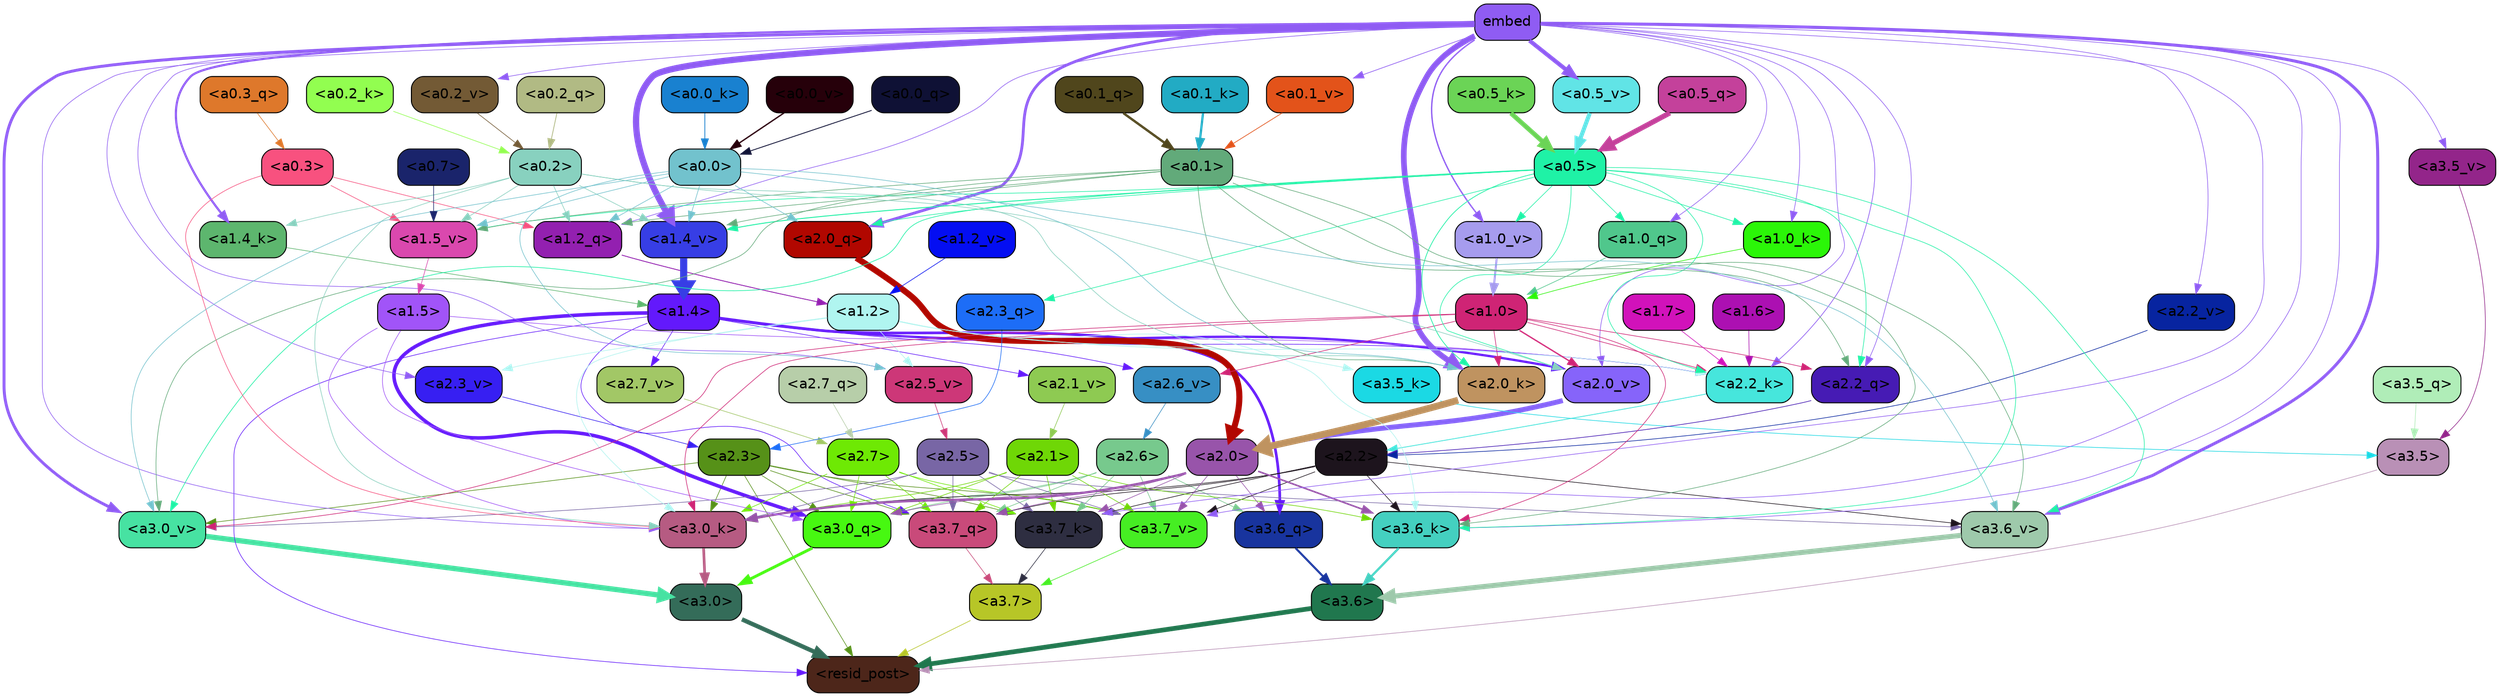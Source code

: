 strict digraph "" {
	graph [bgcolor=transparent,
		layout=dot,
		overlap=false,
		splines=true
	];
	"<a3.7>"	[color=black,
		fillcolor="#b7c627",
		fontname=Helvetica,
		shape=box,
		style="filled, rounded"];
	"<resid_post>"	[color=black,
		fillcolor="#4d261a",
		fontname=Helvetica,
		shape=box,
		style="filled, rounded"];
	"<a3.7>" -> "<resid_post>"	[color="#b7c627",
		penwidth=0.6];
	"<a3.6>"	[color=black,
		fillcolor="#20774e",
		fontname=Helvetica,
		shape=box,
		style="filled, rounded"];
	"<a3.6>" -> "<resid_post>"	[color="#20774e",
		penwidth=4.6696330308914185];
	"<a3.5>"	[color=black,
		fillcolor="#b990b6",
		fontname=Helvetica,
		shape=box,
		style="filled, rounded"];
	"<a3.5>" -> "<resid_post>"	[color="#b990b6",
		penwidth=0.6];
	"<a3.0>"	[color=black,
		fillcolor="#346c59",
		fontname=Helvetica,
		shape=box,
		style="filled, rounded"];
	"<a3.0>" -> "<resid_post>"	[color="#346c59",
		penwidth=4.282557368278503];
	"<a2.3>"	[color=black,
		fillcolor="#569118",
		fontname=Helvetica,
		shape=box,
		style="filled, rounded"];
	"<a2.3>" -> "<resid_post>"	[color="#569118",
		penwidth=0.6];
	"<a3.7_q>"	[color=black,
		fillcolor="#c94a7a",
		fontname=Helvetica,
		shape=box,
		style="filled, rounded"];
	"<a2.3>" -> "<a3.7_q>"	[color="#569118",
		penwidth=0.6];
	"<a3.0_q>"	[color=black,
		fillcolor="#47f811",
		fontname=Helvetica,
		shape=box,
		style="filled, rounded"];
	"<a2.3>" -> "<a3.0_q>"	[color="#569118",
		penwidth=0.6];
	"<a3.7_k>"	[color=black,
		fillcolor="#2e2e41",
		fontname=Helvetica,
		shape=box,
		style="filled, rounded"];
	"<a2.3>" -> "<a3.7_k>"	[color="#569118",
		penwidth=0.6];
	"<a3.0_k>"	[color=black,
		fillcolor="#b65b82",
		fontname=Helvetica,
		shape=box,
		style="filled, rounded"];
	"<a2.3>" -> "<a3.0_k>"	[color="#569118",
		penwidth=0.6];
	"<a3.7_v>"	[color=black,
		fillcolor="#46ee23",
		fontname=Helvetica,
		shape=box,
		style="filled, rounded"];
	"<a2.3>" -> "<a3.7_v>"	[color="#569118",
		penwidth=0.6];
	"<a3.0_v>"	[color=black,
		fillcolor="#47e2a2",
		fontname=Helvetica,
		shape=box,
		style="filled, rounded"];
	"<a2.3>" -> "<a3.0_v>"	[color="#569118",
		penwidth=0.6];
	"<a1.4>"	[color=black,
		fillcolor="#6319fc",
		fontname=Helvetica,
		shape=box,
		style="filled, rounded"];
	"<a1.4>" -> "<resid_post>"	[color="#6319fc",
		penwidth=0.6];
	"<a1.4>" -> "<a3.7_q>"	[color="#6319fc",
		penwidth=0.6];
	"<a3.6_q>"	[color=black,
		fillcolor="#18349e",
		fontname=Helvetica,
		shape=box,
		style="filled, rounded"];
	"<a1.4>" -> "<a3.6_q>"	[color="#6319fc",
		penwidth=2.6073555648326874];
	"<a1.4>" -> "<a3.0_q>"	[color="#6319fc",
		penwidth=3.4971605762839317];
	"<a2.2_k>"	[color=black,
		fillcolor="#46e6dc",
		fontname=Helvetica,
		shape=box,
		style="filled, rounded"];
	"<a1.4>" -> "<a2.2_k>"	[color="#6319fc",
		penwidth=0.6];
	"<a2.7_v>"	[color=black,
		fillcolor="#a2c766",
		fontname=Helvetica,
		shape=box,
		style="filled, rounded"];
	"<a1.4>" -> "<a2.7_v>"	[color="#6319fc",
		penwidth=0.6];
	"<a2.6_v>"	[color=black,
		fillcolor="#378fc4",
		fontname=Helvetica,
		shape=box,
		style="filled, rounded"];
	"<a1.4>" -> "<a2.6_v>"	[color="#6319fc",
		penwidth=0.6];
	"<a2.1_v>"	[color=black,
		fillcolor="#8eca52",
		fontname=Helvetica,
		shape=box,
		style="filled, rounded"];
	"<a1.4>" -> "<a2.1_v>"	[color="#6319fc",
		penwidth=0.6];
	"<a2.0_v>"	[color=black,
		fillcolor="#8664fa",
		fontname=Helvetica,
		shape=box,
		style="filled, rounded"];
	"<a1.4>" -> "<a2.0_v>"	[color="#6319fc",
		penwidth=2.268670678138733];
	"<a3.7_q>" -> "<a3.7>"	[color="#c94a7a",
		penwidth=0.6];
	"<a3.6_q>" -> "<a3.6>"	[color="#18349e",
		penwidth=2.03758105635643];
	"<a3.5_q>"	[color=black,
		fillcolor="#b0edb8",
		fontname=Helvetica,
		shape=box,
		style="filled, rounded"];
	"<a3.5_q>" -> "<a3.5>"	[color="#b0edb8",
		penwidth=0.6];
	"<a3.0_q>" -> "<a3.0>"	[color="#47f811",
		penwidth=2.8638100624084473];
	"<a3.7_k>" -> "<a3.7>"	[color="#2e2e41",
		penwidth=0.6];
	"<a3.6_k>"	[color=black,
		fillcolor="#44d0c0",
		fontname=Helvetica,
		shape=box,
		style="filled, rounded"];
	"<a3.6_k>" -> "<a3.6>"	[color="#44d0c0",
		penwidth=2.174198240041733];
	"<a3.5_k>"	[color=black,
		fillcolor="#1bd9e4",
		fontname=Helvetica,
		shape=box,
		style="filled, rounded"];
	"<a3.5_k>" -> "<a3.5>"	[color="#1bd9e4",
		penwidth=0.6];
	"<a3.0_k>" -> "<a3.0>"	[color="#b65b82",
		penwidth=2.6274144649505615];
	"<a3.7_v>" -> "<a3.7>"	[color="#46ee23",
		penwidth=0.6];
	"<a3.6_v>"	[color=black,
		fillcolor="#9ec9ab",
		fontname=Helvetica,
		shape=box,
		style="filled, rounded"];
	"<a3.6_v>" -> "<a3.6>"	[color="#9ec9ab",
		penwidth=5.002329230308533];
	"<a3.5_v>"	[color=black,
		fillcolor="#93258a",
		fontname=Helvetica,
		shape=box,
		style="filled, rounded"];
	"<a3.5_v>" -> "<a3.5>"	[color="#93258a",
		penwidth=0.6];
	"<a3.0_v>" -> "<a3.0>"	[color="#47e2a2",
		penwidth=5.188832879066467];
	"<a2.7>"	[color=black,
		fillcolor="#6ee904",
		fontname=Helvetica,
		shape=box,
		style="filled, rounded"];
	"<a2.7>" -> "<a3.7_q>"	[color="#6ee904",
		penwidth=0.6];
	"<a2.7>" -> "<a3.0_q>"	[color="#6ee904",
		penwidth=0.6];
	"<a2.7>" -> "<a3.7_k>"	[color="#6ee904",
		penwidth=0.6];
	"<a2.7>" -> "<a3.0_k>"	[color="#6ee904",
		penwidth=0.6];
	"<a2.7>" -> "<a3.7_v>"	[color="#6ee904",
		penwidth=0.6];
	"<a2.6>"	[color=black,
		fillcolor="#77c98d",
		fontname=Helvetica,
		shape=box,
		style="filled, rounded"];
	"<a2.6>" -> "<a3.7_q>"	[color="#77c98d",
		penwidth=0.6];
	"<a2.6>" -> "<a3.6_q>"	[color="#77c98d",
		penwidth=0.6];
	"<a2.6>" -> "<a3.0_q>"	[color="#77c98d",
		penwidth=0.6];
	"<a2.6>" -> "<a3.7_k>"	[color="#77c98d",
		penwidth=0.6];
	"<a2.6>" -> "<a3.0_k>"	[color="#77c98d",
		penwidth=0.6];
	"<a2.6>" -> "<a3.7_v>"	[color="#77c98d",
		penwidth=0.6];
	"<a2.5>"	[color=black,
		fillcolor="#7866a5",
		fontname=Helvetica,
		shape=box,
		style="filled, rounded"];
	"<a2.5>" -> "<a3.7_q>"	[color="#7866a5",
		penwidth=0.6];
	"<a2.5>" -> "<a3.7_k>"	[color="#7866a5",
		penwidth=0.6];
	"<a2.5>" -> "<a3.0_k>"	[color="#7866a5",
		penwidth=0.6];
	"<a2.5>" -> "<a3.7_v>"	[color="#7866a5",
		penwidth=0.6];
	"<a2.5>" -> "<a3.6_v>"	[color="#7866a5",
		penwidth=0.6];
	"<a2.5>" -> "<a3.0_v>"	[color="#7866a5",
		penwidth=0.6];
	"<a2.2>"	[color=black,
		fillcolor="#1d141d",
		fontname=Helvetica,
		shape=box,
		style="filled, rounded"];
	"<a2.2>" -> "<a3.7_q>"	[color="#1d141d",
		penwidth=0.6];
	"<a2.2>" -> "<a3.7_k>"	[color="#1d141d",
		penwidth=0.6];
	"<a2.2>" -> "<a3.6_k>"	[color="#1d141d",
		penwidth=0.6];
	"<a2.2>" -> "<a3.0_k>"	[color="#1d141d",
		penwidth=0.6];
	"<a2.2>" -> "<a3.7_v>"	[color="#1d141d",
		penwidth=0.6];
	"<a2.2>" -> "<a3.6_v>"	[color="#1d141d",
		penwidth=0.6];
	"<a2.1>"	[color=black,
		fillcolor="#6fd706",
		fontname=Helvetica,
		shape=box,
		style="filled, rounded"];
	"<a2.1>" -> "<a3.7_q>"	[color="#6fd706",
		penwidth=0.6];
	"<a2.1>" -> "<a3.0_q>"	[color="#6fd706",
		penwidth=0.6];
	"<a2.1>" -> "<a3.7_k>"	[color="#6fd706",
		penwidth=0.6];
	"<a2.1>" -> "<a3.6_k>"	[color="#6fd706",
		penwidth=0.6];
	"<a2.1>" -> "<a3.0_k>"	[color="#6fd706",
		penwidth=0.6];
	"<a2.1>" -> "<a3.7_v>"	[color="#6fd706",
		penwidth=0.6];
	"<a2.0>"	[color=black,
		fillcolor="#9854aa",
		fontname=Helvetica,
		shape=box,
		style="filled, rounded"];
	"<a2.0>" -> "<a3.7_q>"	[color="#9854aa",
		penwidth=0.6];
	"<a2.0>" -> "<a3.6_q>"	[color="#9854aa",
		penwidth=0.6];
	"<a2.0>" -> "<a3.0_q>"	[color="#9854aa",
		penwidth=0.6];
	"<a2.0>" -> "<a3.7_k>"	[color="#9854aa",
		penwidth=0.6];
	"<a2.0>" -> "<a3.6_k>"	[color="#9854aa",
		penwidth=1.5568191409111023];
	"<a2.0>" -> "<a3.0_k>"	[color="#9854aa",
		penwidth=2.270527422428131];
	"<a2.0>" -> "<a3.7_v>"	[color="#9854aa",
		penwidth=0.6];
	"<a1.5>"	[color=black,
		fillcolor="#a154f8",
		fontname=Helvetica,
		shape=box,
		style="filled, rounded"];
	"<a1.5>" -> "<a3.0_q>"	[color="#a154f8",
		penwidth=0.6];
	"<a1.5>" -> "<a3.0_k>"	[color="#a154f8",
		penwidth=0.6];
	"<a1.5>" -> "<a2.2_k>"	[color="#a154f8",
		penwidth=0.6];
	embed	[color=black,
		fillcolor="#8f5cf3",
		fontname=Helvetica,
		shape=box,
		style="filled, rounded"];
	embed -> "<a3.7_k>"	[color="#8f5cf3",
		penwidth=0.6];
	embed -> "<a3.6_k>"	[color="#8f5cf3",
		penwidth=0.6];
	embed -> "<a3.0_k>"	[color="#8f5cf3",
		penwidth=0.6];
	embed -> "<a3.7_v>"	[color="#8f5cf3",
		penwidth=0.6];
	embed -> "<a3.6_v>"	[color="#8f5cf3",
		penwidth=2.9588699340820312];
	embed -> "<a3.5_v>"	[color="#8f5cf3",
		penwidth=0.6];
	embed -> "<a3.0_v>"	[color="#8f5cf3",
		penwidth=2.8686431646347046];
	"<a2.2_q>"	[color=black,
		fillcolor="#461bb4",
		fontname=Helvetica,
		shape=box,
		style="filled, rounded"];
	embed -> "<a2.2_q>"	[color="#8f5cf3",
		penwidth=0.6];
	"<a2.0_q>"	[color=black,
		fillcolor="#b10700",
		fontname=Helvetica,
		shape=box,
		style="filled, rounded"];
	embed -> "<a2.0_q>"	[color="#8f5cf3",
		penwidth=2.7617180347442627];
	embed -> "<a2.2_k>"	[color="#8f5cf3",
		penwidth=0.67606520652771];
	"<a2.0_k>"	[color=black,
		fillcolor="#bf9360",
		fontname=Helvetica,
		shape=box,
		style="filled, rounded"];
	embed -> "<a2.0_k>"	[color="#8f5cf3",
		penwidth=5.615107178688049];
	"<a2.5_v>"	[color=black,
		fillcolor="#cd3778",
		fontname=Helvetica,
		shape=box,
		style="filled, rounded"];
	embed -> "<a2.5_v>"	[color="#8f5cf3",
		penwidth=0.6];
	"<a2.3_v>"	[color=black,
		fillcolor="#371ff2",
		fontname=Helvetica,
		shape=box,
		style="filled, rounded"];
	embed -> "<a2.3_v>"	[color="#8f5cf3",
		penwidth=0.6];
	"<a2.2_v>"	[color=black,
		fillcolor="#0724a0",
		fontname=Helvetica,
		shape=box,
		style="filled, rounded"];
	embed -> "<a2.2_v>"	[color="#8f5cf3",
		penwidth=0.6];
	embed -> "<a2.0_v>"	[color="#8f5cf3",
		penwidth=0.6];
	"<a1.2_q>"	[color=black,
		fillcolor="#9320b0",
		fontname=Helvetica,
		shape=box,
		style="filled, rounded"];
	embed -> "<a1.2_q>"	[color="#8f5cf3",
		penwidth=0.6];
	"<a1.0_q>"	[color=black,
		fillcolor="#50c78c",
		fontname=Helvetica,
		shape=box,
		style="filled, rounded"];
	embed -> "<a1.0_q>"	[color="#8f5cf3",
		penwidth=0.6];
	"<a1.4_k>"	[color=black,
		fillcolor="#5db66e",
		fontname=Helvetica,
		shape=box,
		style="filled, rounded"];
	embed -> "<a1.4_k>"	[color="#8f5cf3",
		penwidth=2.1468217372894287];
	"<a1.0_k>"	[color=black,
		fillcolor="#2bf608",
		fontname=Helvetica,
		shape=box,
		style="filled, rounded"];
	embed -> "<a1.0_k>"	[color="#8f5cf3",
		penwidth=0.6];
	"<a1.4_v>"	[color=black,
		fillcolor="#373ee5",
		fontname=Helvetica,
		shape=box,
		style="filled, rounded"];
	embed -> "<a1.4_v>"	[color="#8f5cf3",
		penwidth=6.189999580383301];
	"<a1.0_v>"	[color=black,
		fillcolor="#a69cee",
		fontname=Helvetica,
		shape=box,
		style="filled, rounded"];
	embed -> "<a1.0_v>"	[color="#8f5cf3",
		penwidth=1.3123979568481445];
	"<a0.5_v>"	[color=black,
		fillcolor="#61e4e6",
		fontname=Helvetica,
		shape=box,
		style="filled, rounded"];
	embed -> "<a0.5_v>"	[color="#8f5cf3",
		penwidth=4.06441330909729];
	"<a0.2_v>"	[color=black,
		fillcolor="#735a35",
		fontname=Helvetica,
		shape=box,
		style="filled, rounded"];
	embed -> "<a0.2_v>"	[color="#8f5cf3",
		penwidth=0.6];
	"<a0.1_v>"	[color=black,
		fillcolor="#e3531a",
		fontname=Helvetica,
		shape=box,
		style="filled, rounded"];
	embed -> "<a0.1_v>"	[color="#8f5cf3",
		penwidth=0.6574034690856934];
	"<a1.2>"	[color=black,
		fillcolor="#b0f5f0",
		fontname=Helvetica,
		shape=box,
		style="filled, rounded"];
	"<a1.2>" -> "<a3.6_k>"	[color="#b0f5f0",
		penwidth=0.6];
	"<a1.2>" -> "<a3.5_k>"	[color="#b0f5f0",
		penwidth=0.6];
	"<a1.2>" -> "<a3.0_k>"	[color="#b0f5f0",
		penwidth=0.6];
	"<a1.2>" -> "<a2.2_k>"	[color="#b0f5f0",
		penwidth=0.6];
	"<a1.2>" -> "<a2.5_v>"	[color="#b0f5f0",
		penwidth=0.6];
	"<a1.2>" -> "<a2.3_v>"	[color="#b0f5f0",
		penwidth=0.6];
	"<a1.0>"	[color=black,
		fillcolor="#cf2475",
		fontname=Helvetica,
		shape=box,
		style="filled, rounded"];
	"<a1.0>" -> "<a3.6_k>"	[color="#cf2475",
		penwidth=0.6];
	"<a1.0>" -> "<a3.0_k>"	[color="#cf2475",
		penwidth=0.6];
	"<a1.0>" -> "<a3.0_v>"	[color="#cf2475",
		penwidth=0.6];
	"<a1.0>" -> "<a2.2_q>"	[color="#cf2475",
		penwidth=0.6];
	"<a1.0>" -> "<a2.2_k>"	[color="#cf2475",
		penwidth=0.6];
	"<a1.0>" -> "<a2.0_k>"	[color="#cf2475",
		penwidth=0.6];
	"<a1.0>" -> "<a2.6_v>"	[color="#cf2475",
		penwidth=0.6];
	"<a1.0>" -> "<a2.0_v>"	[color="#cf2475",
		penwidth=1.27996826171875];
	"<a0.5>"	[color=black,
		fillcolor="#1ff2a6",
		fontname=Helvetica,
		shape=box,
		style="filled, rounded"];
	"<a0.5>" -> "<a3.6_k>"	[color="#1ff2a6",
		penwidth=0.6];
	"<a0.5>" -> "<a3.6_v>"	[color="#1ff2a6",
		penwidth=0.6];
	"<a0.5>" -> "<a3.0_v>"	[color="#1ff2a6",
		penwidth=0.6421224474906921];
	"<a2.3_q>"	[color=black,
		fillcolor="#1d6df7",
		fontname=Helvetica,
		shape=box,
		style="filled, rounded"];
	"<a0.5>" -> "<a2.3_q>"	[color="#1ff2a6",
		penwidth=0.6];
	"<a0.5>" -> "<a2.2_q>"	[color="#1ff2a6",
		penwidth=0.6];
	"<a0.5>" -> "<a2.0_q>"	[color="#1ff2a6",
		penwidth=0.6];
	"<a0.5>" -> "<a2.2_k>"	[color="#1ff2a6",
		penwidth=0.6];
	"<a0.5>" -> "<a2.0_k>"	[color="#1ff2a6",
		penwidth=0.7151575088500977];
	"<a0.5>" -> "<a2.0_v>"	[color="#1ff2a6",
		penwidth=0.6];
	"<a0.5>" -> "<a1.0_q>"	[color="#1ff2a6",
		penwidth=0.6];
	"<a0.5>" -> "<a1.0_k>"	[color="#1ff2a6",
		penwidth=0.6];
	"<a1.5_v>"	[color=black,
		fillcolor="#da48ae",
		fontname=Helvetica,
		shape=box,
		style="filled, rounded"];
	"<a0.5>" -> "<a1.5_v>"	[color="#1ff2a6",
		penwidth=0.6];
	"<a0.5>" -> "<a1.4_v>"	[color="#1ff2a6",
		penwidth=0.8927993774414062];
	"<a0.5>" -> "<a1.0_v>"	[color="#1ff2a6",
		penwidth=0.6];
	"<a0.1>"	[color=black,
		fillcolor="#62aa7a",
		fontname=Helvetica,
		shape=box,
		style="filled, rounded"];
	"<a0.1>" -> "<a3.6_k>"	[color="#62aa7a",
		penwidth=0.6];
	"<a0.1>" -> "<a3.6_v>"	[color="#62aa7a",
		penwidth=0.6];
	"<a0.1>" -> "<a3.0_v>"	[color="#62aa7a",
		penwidth=0.6];
	"<a0.1>" -> "<a2.2_q>"	[color="#62aa7a",
		penwidth=0.6];
	"<a0.1>" -> "<a2.0_k>"	[color="#62aa7a",
		penwidth=0.6];
	"<a0.1>" -> "<a1.2_q>"	[color="#62aa7a",
		penwidth=0.6];
	"<a0.1>" -> "<a1.5_v>"	[color="#62aa7a",
		penwidth=0.6];
	"<a0.1>" -> "<a1.4_v>"	[color="#62aa7a",
		penwidth=0.6];
	"<a0.3>"	[color=black,
		fillcolor="#f8517f",
		fontname=Helvetica,
		shape=box,
		style="filled, rounded"];
	"<a0.3>" -> "<a3.0_k>"	[color="#f8517f",
		penwidth=0.6];
	"<a0.3>" -> "<a1.2_q>"	[color="#f8517f",
		penwidth=0.6];
	"<a0.3>" -> "<a1.5_v>"	[color="#f8517f",
		penwidth=0.6];
	"<a0.2>"	[color=black,
		fillcolor="#88d1bf",
		fontname=Helvetica,
		shape=box,
		style="filled, rounded"];
	"<a0.2>" -> "<a3.0_k>"	[color="#88d1bf",
		penwidth=0.6];
	"<a0.2>" -> "<a2.0_k>"	[color="#88d1bf",
		penwidth=0.6];
	"<a0.2>" -> "<a2.0_v>"	[color="#88d1bf",
		penwidth=0.6];
	"<a0.2>" -> "<a1.2_q>"	[color="#88d1bf",
		penwidth=0.6];
	"<a0.2>" -> "<a1.4_k>"	[color="#88d1bf",
		penwidth=0.6];
	"<a0.2>" -> "<a1.5_v>"	[color="#88d1bf",
		penwidth=0.6];
	"<a0.2>" -> "<a1.4_v>"	[color="#88d1bf",
		penwidth=0.6];
	"<a0.0>"	[color=black,
		fillcolor="#72c2cd",
		fontname=Helvetica,
		shape=box,
		style="filled, rounded"];
	"<a0.0>" -> "<a3.6_v>"	[color="#72c2cd",
		penwidth=0.6];
	"<a0.0>" -> "<a3.0_v>"	[color="#72c2cd",
		penwidth=0.6];
	"<a0.0>" -> "<a2.0_q>"	[color="#72c2cd",
		penwidth=0.6];
	"<a0.0>" -> "<a2.0_k>"	[color="#72c2cd",
		penwidth=0.6];
	"<a0.0>" -> "<a2.5_v>"	[color="#72c2cd",
		penwidth=0.6];
	"<a0.0>" -> "<a1.2_q>"	[color="#72c2cd",
		penwidth=0.6];
	"<a0.0>" -> "<a1.5_v>"	[color="#72c2cd",
		penwidth=0.6];
	"<a0.0>" -> "<a1.4_v>"	[color="#72c2cd",
		penwidth=0.6];
	"<a2.7_q>"	[color=black,
		fillcolor="#b7cea9",
		fontname=Helvetica,
		shape=box,
		style="filled, rounded"];
	"<a2.7_q>" -> "<a2.7>"	[color="#b7cea9",
		penwidth=0.6];
	"<a2.3_q>" -> "<a2.3>"	[color="#1d6df7",
		penwidth=0.6];
	"<a2.2_q>" -> "<a2.2>"	[color="#461bb4",
		penwidth=0.6340763568878174];
	"<a2.0_q>" -> "<a2.0>"	[color="#b10700",
		penwidth=6.0160088539123535];
	"<a2.2_k>" -> "<a2.2>"	[color="#46e6dc",
		penwidth=0.7764816284179688];
	"<a2.0_k>" -> "<a2.0>"	[color="#bf9360",
		penwidth=6.773025274276733];
	"<a2.7_v>" -> "<a2.7>"	[color="#a2c766",
		penwidth=0.6];
	"<a2.6_v>" -> "<a2.6>"	[color="#378fc4",
		penwidth=0.6];
	"<a2.5_v>" -> "<a2.5>"	[color="#cd3778",
		penwidth=0.6];
	"<a2.3_v>" -> "<a2.3>"	[color="#371ff2",
		penwidth=0.6];
	"<a2.2_v>" -> "<a2.2>"	[color="#0724a0",
		penwidth=0.6];
	"<a2.1_v>" -> "<a2.1>"	[color="#8eca52",
		penwidth=0.6];
	"<a2.0_v>" -> "<a2.0>"	[color="#8664fa",
		penwidth=4.906715989112854];
	"<a1.7>"	[color=black,
		fillcolor="#d112ba",
		fontname=Helvetica,
		shape=box,
		style="filled, rounded"];
	"<a1.7>" -> "<a2.2_k>"	[color="#d112ba",
		penwidth=0.6];
	"<a1.6>"	[color=black,
		fillcolor="#ac10b2",
		fontname=Helvetica,
		shape=box,
		style="filled, rounded"];
	"<a1.6>" -> "<a2.2_k>"	[color="#ac10b2",
		penwidth=0.6];
	"<a1.2_q>" -> "<a1.2>"	[color="#9320b0",
		penwidth=0.836545467376709];
	"<a1.0_q>" -> "<a1.0>"	[color="#50c78c",
		penwidth=0.6];
	"<a1.4_k>" -> "<a1.4>"	[color="#5db66e",
		penwidth=0.6];
	"<a1.0_k>" -> "<a1.0>"	[color="#2bf608",
		penwidth=0.6];
	"<a1.5_v>" -> "<a1.5>"	[color="#da48ae",
		penwidth=0.6];
	"<a1.4_v>" -> "<a1.4>"	[color="#373ee5",
		penwidth=7.093163728713989];
	"<a1.2_v>"	[color=black,
		fillcolor="#040ef2",
		fontname=Helvetica,
		shape=box,
		style="filled, rounded"];
	"<a1.2_v>" -> "<a1.2>"	[color="#040ef2",
		penwidth=0.6];
	"<a1.0_v>" -> "<a1.0>"	[color="#a69cee",
		penwidth=1.9666723012924194];
	"<a0.7>"	[color=black,
		fillcolor="#1a246b",
		fontname=Helvetica,
		shape=box,
		style="filled, rounded"];
	"<a0.7>" -> "<a1.5_v>"	[color="#1a246b",
		penwidth=0.6];
	"<a0.5_q>"	[color=black,
		fillcolor="#c4419b",
		fontname=Helvetica,
		shape=box,
		style="filled, rounded"];
	"<a0.5_q>" -> "<a0.5>"	[color="#c4419b",
		penwidth=5.0559651255607605];
	"<a0.3_q>"	[color=black,
		fillcolor="#de782b",
		fontname=Helvetica,
		shape=box,
		style="filled, rounded"];
	"<a0.3_q>" -> "<a0.3>"	[color="#de782b",
		penwidth=0.6];
	"<a0.2_q>"	[color=black,
		fillcolor="#b1ba84",
		fontname=Helvetica,
		shape=box,
		style="filled, rounded"];
	"<a0.2_q>" -> "<a0.2>"	[color="#b1ba84",
		penwidth=0.7587676048278809];
	"<a0.1_q>"	[color=black,
		fillcolor="#50461c",
		fontname=Helvetica,
		shape=box,
		style="filled, rounded"];
	"<a0.1_q>" -> "<a0.1>"	[color="#50461c",
		penwidth=2.3103086948394775];
	"<a0.0_q>"	[color=black,
		fillcolor="#0f1135",
		fontname=Helvetica,
		shape=box,
		style="filled, rounded"];
	"<a0.0_q>" -> "<a0.0>"	[color="#0f1135",
		penwidth=0.8285908699035645];
	"<a0.5_k>"	[color=black,
		fillcolor="#6bd456",
		fontname=Helvetica,
		shape=box,
		style="filled, rounded"];
	"<a0.5_k>" -> "<a0.5>"	[color="#6bd456",
		penwidth=4.577519536018372];
	"<a0.2_k>"	[color=black,
		fillcolor="#92fe50",
		fontname=Helvetica,
		shape=box,
		style="filled, rounded"];
	"<a0.2_k>" -> "<a0.2>"	[color="#92fe50",
		penwidth=0.6];
	"<a0.1_k>"	[color=black,
		fillcolor="#22abc4",
		fontname=Helvetica,
		shape=box,
		style="filled, rounded"];
	"<a0.1_k>" -> "<a0.1>"	[color="#22abc4",
		penwidth=2.2273199558258057];
	"<a0.0_k>"	[color=black,
		fillcolor="#1981d0",
		fontname=Helvetica,
		shape=box,
		style="filled, rounded"];
	"<a0.0_k>" -> "<a0.0>"	[color="#1981d0",
		penwidth=0.7703166007995605];
	"<a0.5_v>" -> "<a0.5>"	[color="#61e4e6",
		penwidth=4.062177300453186];
	"<a0.2_v>" -> "<a0.2>"	[color="#735a35",
		penwidth=0.6];
	"<a0.1_v>" -> "<a0.1>"	[color="#e3531a",
		penwidth=0.654442310333252];
	"<a0.0_v>"	[color=black,
		fillcolor="#26000a",
		fontname=Helvetica,
		shape=box,
		style="filled, rounded"];
	"<a0.0_v>" -> "<a0.0>"	[color="#26000a",
		penwidth=1.307939052581787];
}
